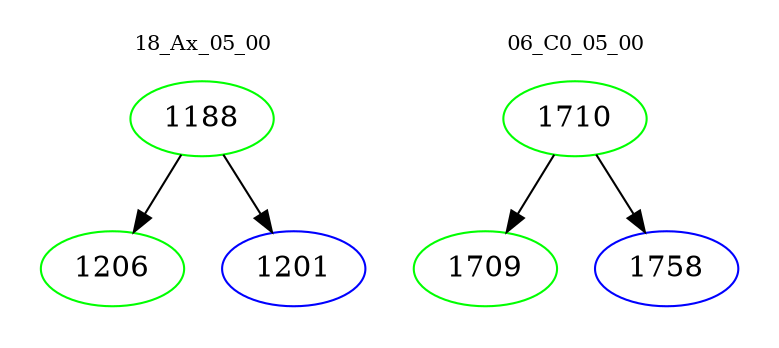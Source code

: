 digraph{
subgraph cluster_0 {
color = white
label = "18_Ax_05_00";
fontsize=10;
T0_1188 [label="1188", color="green"]
T0_1188 -> T0_1206 [color="black"]
T0_1206 [label="1206", color="green"]
T0_1188 -> T0_1201 [color="black"]
T0_1201 [label="1201", color="blue"]
}
subgraph cluster_1 {
color = white
label = "06_C0_05_00";
fontsize=10;
T1_1710 [label="1710", color="green"]
T1_1710 -> T1_1709 [color="black"]
T1_1709 [label="1709", color="green"]
T1_1710 -> T1_1758 [color="black"]
T1_1758 [label="1758", color="blue"]
}
}
